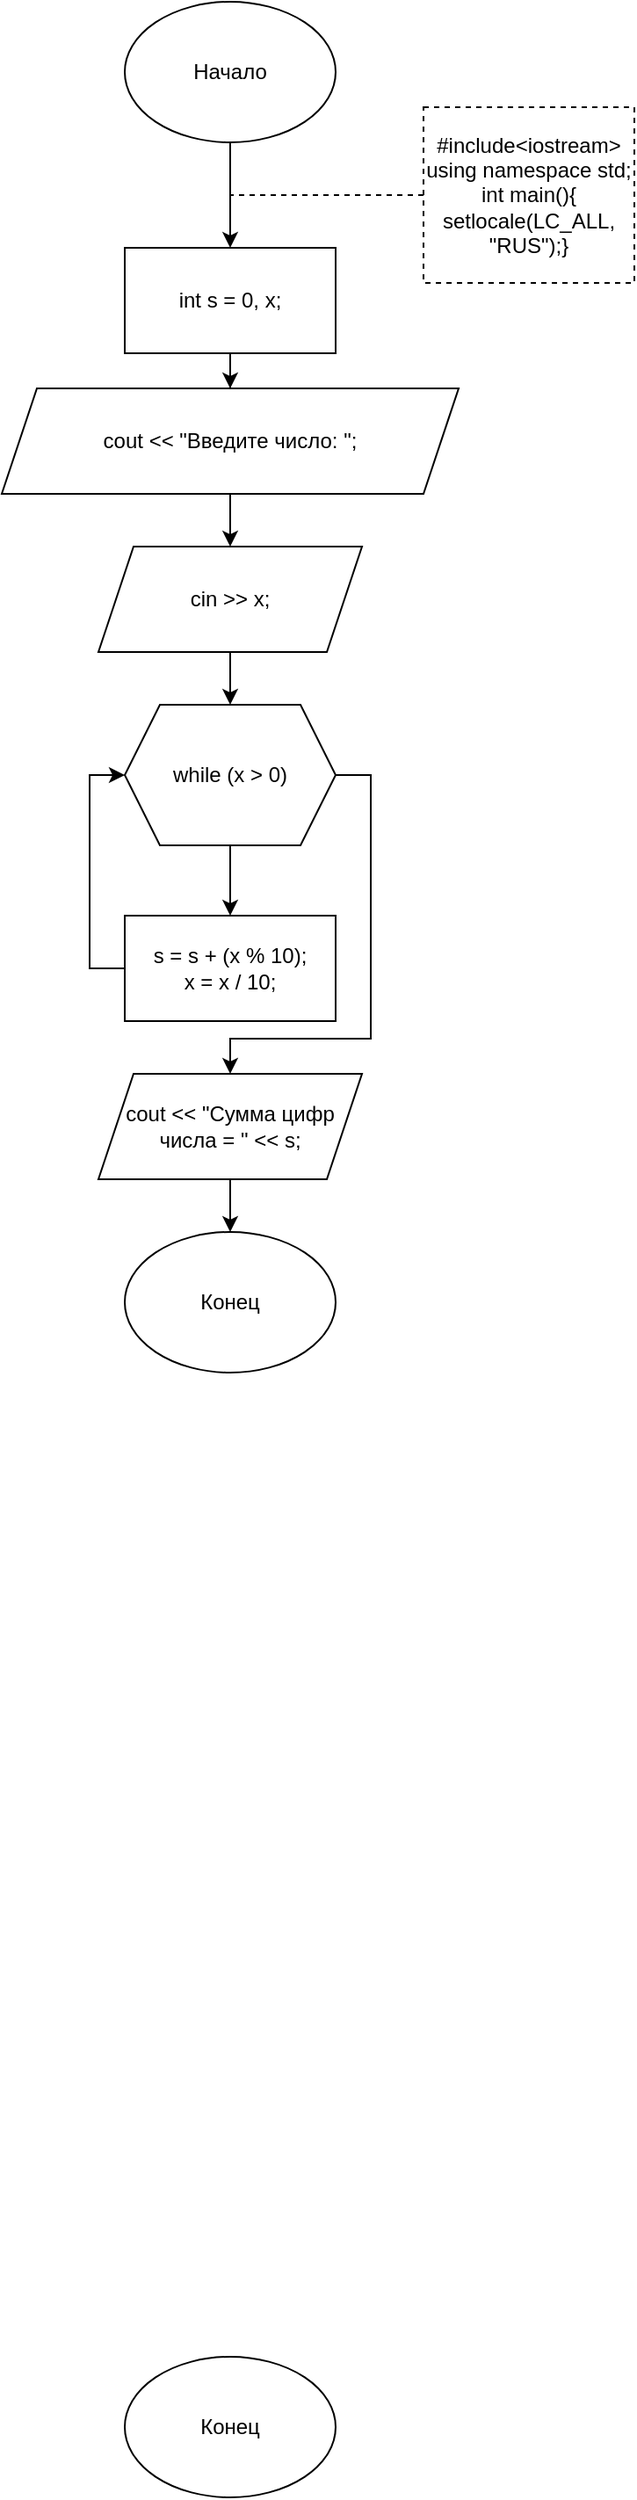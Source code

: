 <mxfile version="15.7.3" type="device"><diagram id="o-krZ6pvZkTt9WJNjbBd" name="Страница 1"><mxGraphModel dx="1102" dy="905" grid="1" gridSize="10" guides="1" tooltips="1" connect="1" arrows="1" fold="1" page="1" pageScale="1" pageWidth="1654" pageHeight="2336" math="0" shadow="0"><root><mxCell id="0"/><mxCell id="1" parent="0"/><mxCell id="q_psqHWy490TdkneQ5aG-1" value="" style="edgeStyle=orthogonalEdgeStyle;rounded=0;orthogonalLoop=1;jettySize=auto;html=1;" edge="1" parent="1" source="q_psqHWy490TdkneQ5aG-2" target="q_psqHWy490TdkneQ5aG-4"><mxGeometry relative="1" as="geometry"/></mxCell><mxCell id="q_psqHWy490TdkneQ5aG-2" value="Начало" style="ellipse;whiteSpace=wrap;html=1;" vertex="1" parent="1"><mxGeometry x="340" y="60" width="120" height="80" as="geometry"/></mxCell><mxCell id="q_psqHWy490TdkneQ5aG-3" value="" style="edgeStyle=orthogonalEdgeStyle;rounded=0;orthogonalLoop=1;jettySize=auto;html=1;" edge="1" parent="1" source="q_psqHWy490TdkneQ5aG-4" target="q_psqHWy490TdkneQ5aG-8"><mxGeometry relative="1" as="geometry"/></mxCell><mxCell id="q_psqHWy490TdkneQ5aG-4" value="&lt;span&gt;&#9;&lt;/span&gt;int s = 0, x;" style="rounded=0;whiteSpace=wrap;html=1;align=center;" vertex="1" parent="1"><mxGeometry x="340" y="200" width="120" height="60" as="geometry"/></mxCell><mxCell id="q_psqHWy490TdkneQ5aG-5" value="&lt;div&gt;#include&amp;lt;iostream&amp;gt;&lt;/div&gt;&lt;div&gt;using namespace std;&lt;/div&gt;&lt;div&gt;int main(){&lt;/div&gt;setlocale(LC_ALL, &quot;RUS&quot;);}" style="rounded=0;whiteSpace=wrap;html=1;dashed=1;" vertex="1" parent="1"><mxGeometry x="510" y="120" width="120" height="100" as="geometry"/></mxCell><mxCell id="q_psqHWy490TdkneQ5aG-6" value="" style="endArrow=none;dashed=1;html=1;rounded=0;exitX=0;exitY=0.5;exitDx=0;exitDy=0;" edge="1" parent="1" source="q_psqHWy490TdkneQ5aG-5"><mxGeometry width="50" height="50" relative="1" as="geometry"><mxPoint x="390" y="490" as="sourcePoint"/><mxPoint x="400" y="170" as="targetPoint"/></mxGeometry></mxCell><mxCell id="q_psqHWy490TdkneQ5aG-7" value="" style="edgeStyle=orthogonalEdgeStyle;rounded=0;orthogonalLoop=1;jettySize=auto;html=1;" edge="1" parent="1" source="q_psqHWy490TdkneQ5aG-8" target="q_psqHWy490TdkneQ5aG-10"><mxGeometry relative="1" as="geometry"/></mxCell><mxCell id="q_psqHWy490TdkneQ5aG-8" value="&lt;span&gt;&#9;&lt;/span&gt;cout &amp;lt;&amp;lt; &quot;Введите число: &quot;;" style="shape=parallelogram;perimeter=parallelogramPerimeter;whiteSpace=wrap;html=1;fixedSize=1;" vertex="1" parent="1"><mxGeometry x="270" y="280" width="260" height="60" as="geometry"/></mxCell><mxCell id="q_psqHWy490TdkneQ5aG-40" value="" style="edgeStyle=orthogonalEdgeStyle;rounded=0;orthogonalLoop=1;jettySize=auto;html=1;" edge="1" parent="1" source="q_psqHWy490TdkneQ5aG-10" target="q_psqHWy490TdkneQ5aG-39"><mxGeometry relative="1" as="geometry"/></mxCell><mxCell id="q_psqHWy490TdkneQ5aG-10" value="&lt;span&gt;&#9;&lt;/span&gt;cin &amp;gt;&amp;gt; x;" style="shape=parallelogram;perimeter=parallelogramPerimeter;whiteSpace=wrap;html=1;fixedSize=1;" vertex="1" parent="1"><mxGeometry x="325" y="370" width="150" height="60" as="geometry"/></mxCell><mxCell id="q_psqHWy490TdkneQ5aG-38" value="Конец" style="ellipse;whiteSpace=wrap;html=1;align=center;" vertex="1" parent="1"><mxGeometry x="340" y="1400" width="120" height="80" as="geometry"/></mxCell><mxCell id="q_psqHWy490TdkneQ5aG-42" value="" style="edgeStyle=orthogonalEdgeStyle;rounded=0;orthogonalLoop=1;jettySize=auto;html=1;" edge="1" parent="1" source="q_psqHWy490TdkneQ5aG-39" target="q_psqHWy490TdkneQ5aG-41"><mxGeometry relative="1" as="geometry"/></mxCell><mxCell id="q_psqHWy490TdkneQ5aG-45" value="" style="edgeStyle=orthogonalEdgeStyle;rounded=0;orthogonalLoop=1;jettySize=auto;html=1;exitX=1;exitY=0.5;exitDx=0;exitDy=0;exitPerimeter=0;entryX=0.5;entryY=0;entryDx=0;entryDy=0;" edge="1" parent="1" source="q_psqHWy490TdkneQ5aG-39" target="q_psqHWy490TdkneQ5aG-44"><mxGeometry relative="1" as="geometry"><Array as="points"><mxPoint x="480" y="500"/><mxPoint x="480" y="650"/><mxPoint x="400" y="650"/></Array></mxGeometry></mxCell><mxCell id="q_psqHWy490TdkneQ5aG-39" value="&lt;span&gt;&#9;&lt;/span&gt;while (x &amp;gt; 0)" style="shape=hexagon;perimeter=hexagonPerimeter2;whiteSpace=wrap;html=1;fixedSize=1;" vertex="1" parent="1"><mxGeometry x="340" y="460" width="120" height="80" as="geometry"/></mxCell><mxCell id="q_psqHWy490TdkneQ5aG-43" style="edgeStyle=orthogonalEdgeStyle;rounded=0;orthogonalLoop=1;jettySize=auto;html=1;entryX=0;entryY=0.5;entryDx=0;entryDy=0;exitX=0;exitY=0.5;exitDx=0;exitDy=0;" edge="1" parent="1" source="q_psqHWy490TdkneQ5aG-41" target="q_psqHWy490TdkneQ5aG-39"><mxGeometry relative="1" as="geometry"/></mxCell><mxCell id="q_psqHWy490TdkneQ5aG-41" value="&lt;div&gt;&lt;span&gt;&#9;&#9;&lt;/span&gt;s = s + (x % 10);&lt;/div&gt;&lt;div&gt;&lt;span&gt;&#9;&#9;&lt;/span&gt;x = x / 10;&lt;/div&gt;" style="rounded=0;whiteSpace=wrap;html=1;" vertex="1" parent="1"><mxGeometry x="340" y="580" width="120" height="60" as="geometry"/></mxCell><mxCell id="q_psqHWy490TdkneQ5aG-49" value="" style="edgeStyle=orthogonalEdgeStyle;rounded=0;orthogonalLoop=1;jettySize=auto;html=1;" edge="1" parent="1" source="q_psqHWy490TdkneQ5aG-44" target="q_psqHWy490TdkneQ5aG-48"><mxGeometry relative="1" as="geometry"/></mxCell><mxCell id="q_psqHWy490TdkneQ5aG-44" value="&lt;span&gt;&#9;&lt;/span&gt;cout &amp;lt;&amp;lt; &quot;Сумма цифр числа = &quot; &amp;lt;&amp;lt; s;" style="shape=parallelogram;perimeter=parallelogramPerimeter;whiteSpace=wrap;html=1;fixedSize=1;" vertex="1" parent="1"><mxGeometry x="325" y="670" width="150" height="60" as="geometry"/></mxCell><mxCell id="q_psqHWy490TdkneQ5aG-48" value="Конец" style="ellipse;whiteSpace=wrap;html=1;" vertex="1" parent="1"><mxGeometry x="340" y="760" width="120" height="80" as="geometry"/></mxCell></root></mxGraphModel></diagram></mxfile>